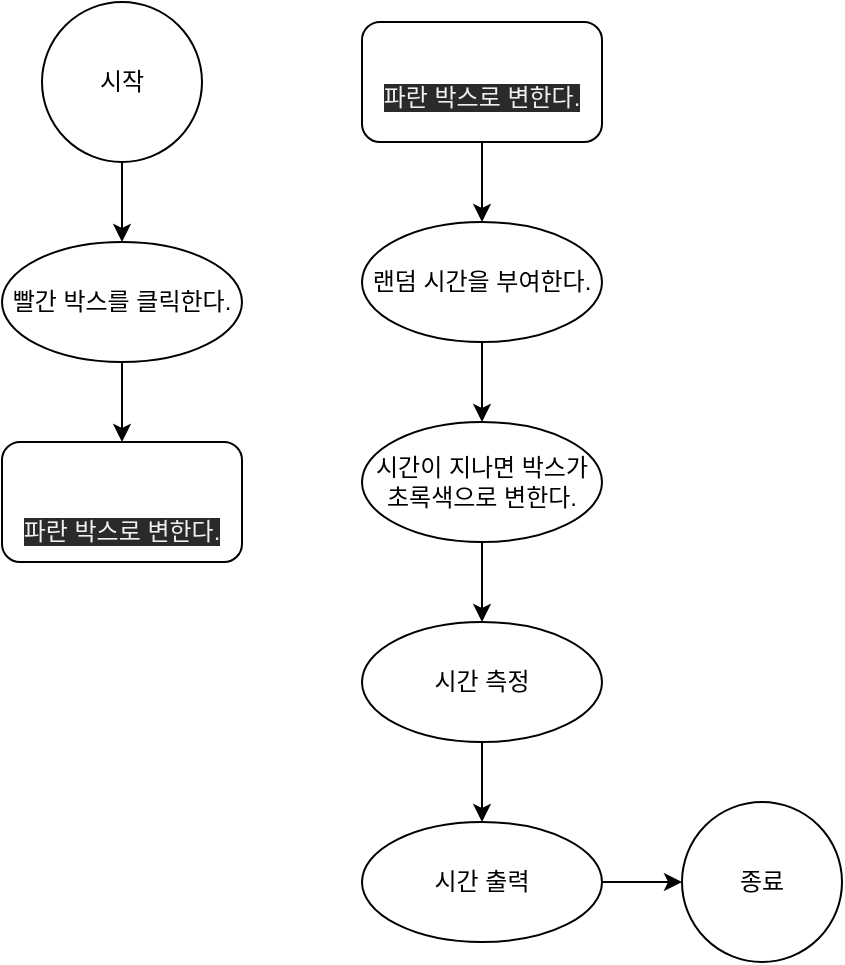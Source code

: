 <mxfile>
    <diagram id="w9pN3engC_elHXehVGmL" name="페이지-1">
        <mxGraphModel dx="524" dy="469" grid="1" gridSize="10" guides="1" tooltips="1" connect="1" arrows="1" fold="1" page="1" pageScale="1" pageWidth="827" pageHeight="1169" math="0" shadow="0">
            <root>
                <mxCell id="0"/>
                <mxCell id="1" parent="0"/>
                <mxCell id="4" value="" style="edgeStyle=none;html=1;" parent="1" source="2" target="3" edge="1">
                    <mxGeometry relative="1" as="geometry"/>
                </mxCell>
                <mxCell id="2" value="시작" style="ellipse;whiteSpace=wrap;html=1;aspect=fixed;" parent="1" vertex="1">
                    <mxGeometry x="40" y="40" width="80" height="80" as="geometry"/>
                </mxCell>
                <mxCell id="8" value="" style="edgeStyle=none;html=1;" parent="1" source="3" edge="1">
                    <mxGeometry relative="1" as="geometry">
                        <mxPoint x="80" y="260" as="targetPoint"/>
                    </mxGeometry>
                </mxCell>
                <mxCell id="3" value="빨간 박스를 클릭한다." style="ellipse;whiteSpace=wrap;html=1;" parent="1" vertex="1">
                    <mxGeometry x="20" y="160" width="120" height="60" as="geometry"/>
                </mxCell>
                <mxCell id="15" value="" style="edgeStyle=none;html=1;" parent="1" target="14" edge="1">
                    <mxGeometry relative="1" as="geometry">
                        <mxPoint x="260" y="110" as="sourcePoint"/>
                    </mxGeometry>
                </mxCell>
                <mxCell id="17" value="" style="edgeStyle=none;html=1;" parent="1" source="14" target="16" edge="1">
                    <mxGeometry relative="1" as="geometry"/>
                </mxCell>
                <mxCell id="14" value="랜덤 시간을 부여한다." style="ellipse;whiteSpace=wrap;html=1;" parent="1" vertex="1">
                    <mxGeometry x="200" y="150" width="120" height="60" as="geometry"/>
                </mxCell>
                <mxCell id="23" value="" style="edgeStyle=none;html=1;" parent="1" source="16" target="22" edge="1">
                    <mxGeometry relative="1" as="geometry"/>
                </mxCell>
                <mxCell id="16" value="시간이 지나면 박스가 초록색으로 변한다." style="ellipse;whiteSpace=wrap;html=1;" parent="1" vertex="1">
                    <mxGeometry x="200" y="250" width="120" height="60" as="geometry"/>
                </mxCell>
                <mxCell id="25" value="" style="edgeStyle=none;html=1;" parent="1" source="22" target="24" edge="1">
                    <mxGeometry relative="1" as="geometry"/>
                </mxCell>
                <mxCell id="22" value="시간 측정" style="ellipse;whiteSpace=wrap;html=1;" parent="1" vertex="1">
                    <mxGeometry x="200" y="350" width="120" height="60" as="geometry"/>
                </mxCell>
                <mxCell id="28" value="" style="edgeStyle=none;html=1;" parent="1" source="24" target="26" edge="1">
                    <mxGeometry relative="1" as="geometry"/>
                </mxCell>
                <mxCell id="24" value="시간 출력" style="ellipse;whiteSpace=wrap;html=1;" parent="1" vertex="1">
                    <mxGeometry x="200" y="450" width="120" height="60" as="geometry"/>
                </mxCell>
                <mxCell id="26" value="종료" style="ellipse;whiteSpace=wrap;html=1;aspect=fixed;" parent="1" vertex="1">
                    <mxGeometry x="360" y="440" width="80" height="80" as="geometry"/>
                </mxCell>
                <mxCell id="29" value="&lt;br&gt;&lt;br&gt;&lt;span style=&quot;color: rgb(240 , 240 , 240) ; font-family: &amp;#34;helvetica&amp;#34; ; font-size: 12px ; font-style: normal ; font-weight: 400 ; letter-spacing: normal ; text-align: center ; text-indent: 0px ; text-transform: none ; word-spacing: 0px ; background-color: rgb(42 , 42 , 42) ; display: inline ; float: none&quot;&gt;파란 박스로 변한다.&lt;/span&gt;&lt;br&gt;" style="rounded=1;whiteSpace=wrap;html=1;" parent="1" vertex="1">
                    <mxGeometry x="20" y="260" width="120" height="60" as="geometry"/>
                </mxCell>
                <mxCell id="30" value="&lt;br&gt;&lt;span style=&quot;color: rgb(240 , 240 , 240) ; font-family: &amp;#34;helvetica&amp;#34; ; font-size: 12px ; font-style: normal ; font-weight: 400 ; letter-spacing: normal ; text-align: center ; text-indent: 0px ; text-transform: none ; word-spacing: 0px ; background-color: rgb(42 , 42 , 42) ; display: inline ; float: none&quot;&gt;파란 박스로 변한다.&lt;/span&gt;" style="rounded=1;whiteSpace=wrap;html=1;" parent="1" vertex="1">
                    <mxGeometry x="200" y="50" width="120" height="60" as="geometry"/>
                </mxCell>
            </root>
        </mxGraphModel>
    </diagram>
</mxfile>